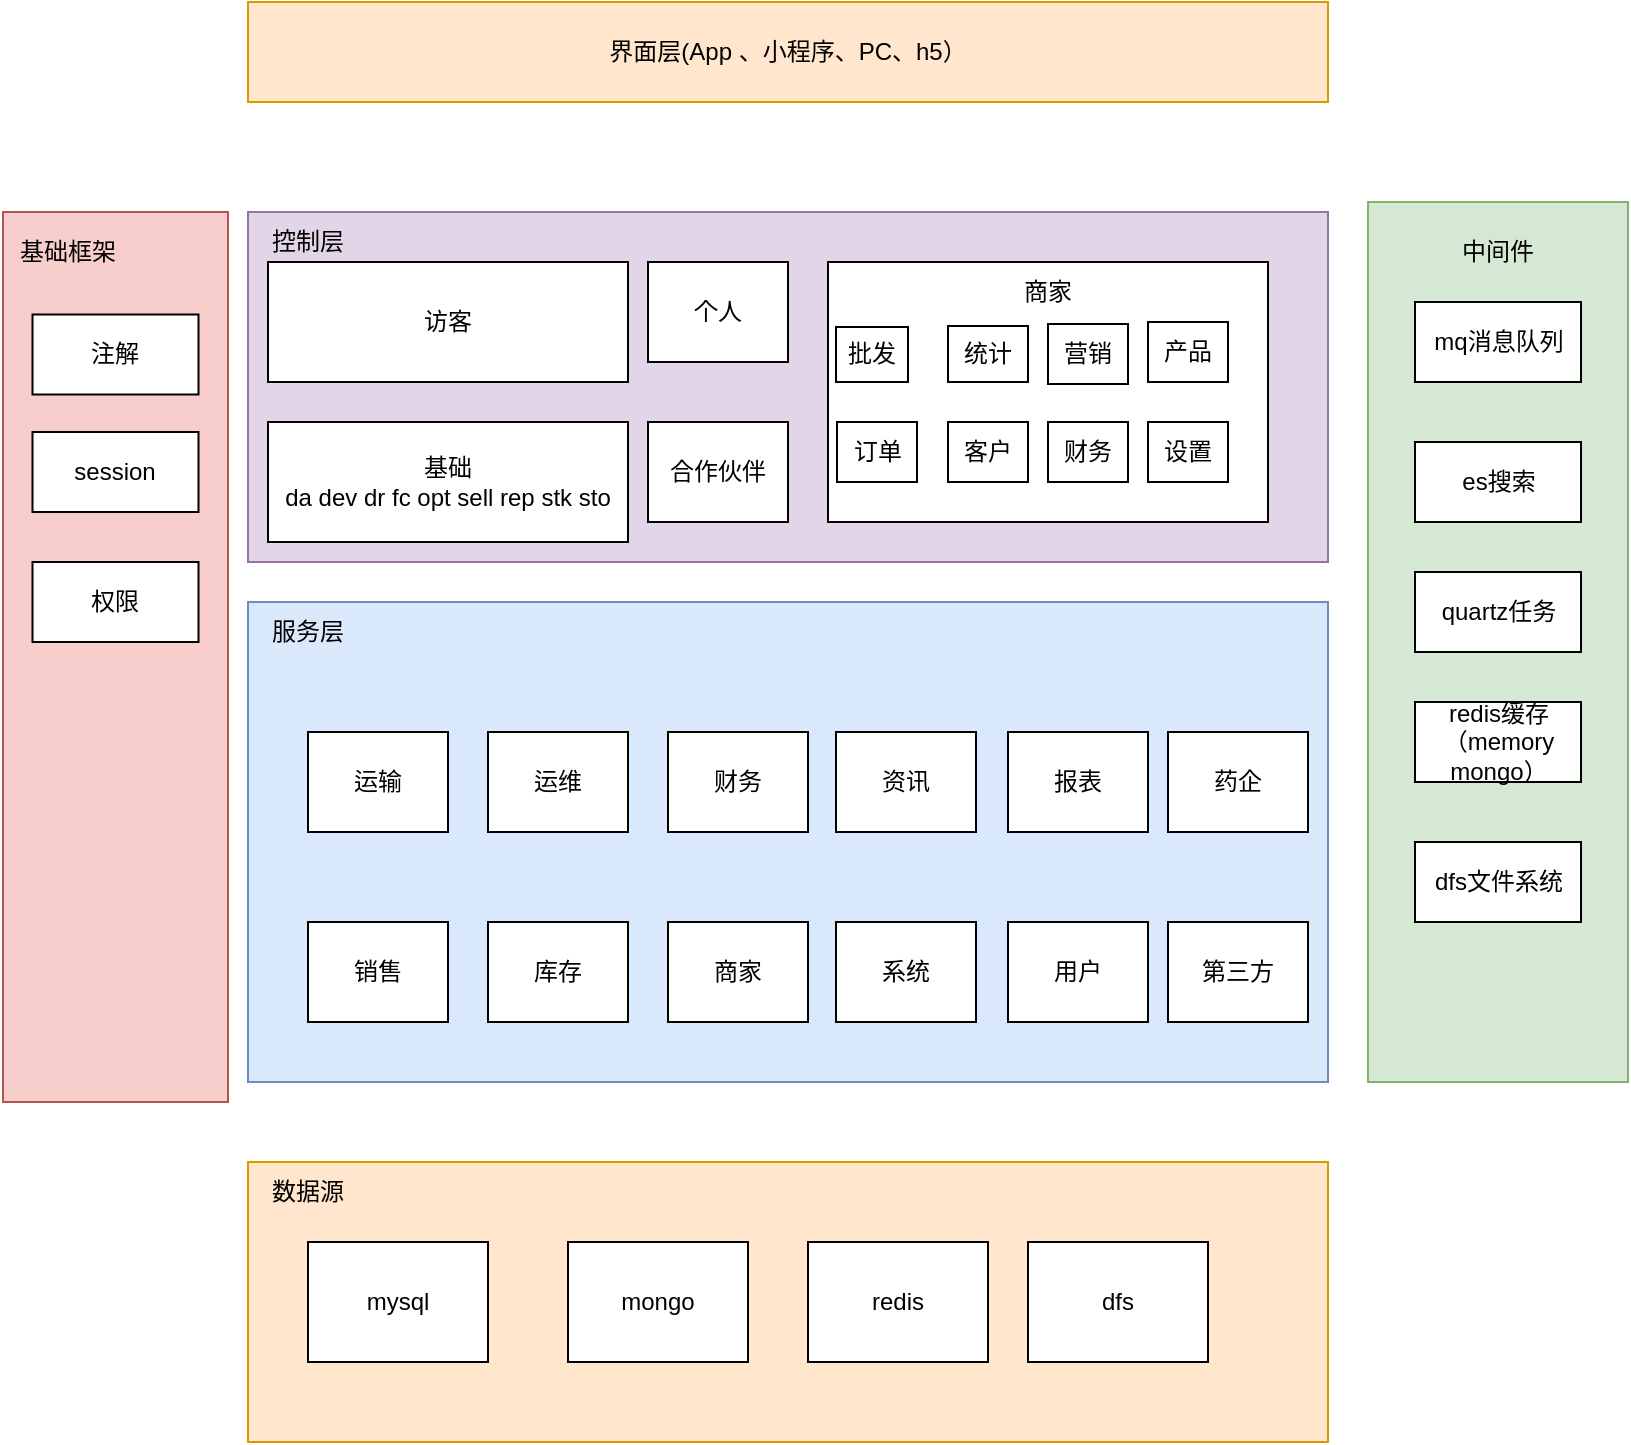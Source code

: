 <mxfile version="21.3.2" type="github">
  <diagram name="第 1 页" id="o9Ei0PC76Jg45LqllU9U">
    <mxGraphModel dx="1871" dy="731" grid="1" gridSize="10" guides="1" tooltips="1" connect="1" arrows="1" fold="1" page="1" pageScale="1" pageWidth="827" pageHeight="1169" math="0" shadow="0">
      <root>
        <mxCell id="0" />
        <mxCell id="1" parent="0" />
        <mxCell id="GNhCBHddAeiy44cL_EDV-12" value="" style="rounded=0;whiteSpace=wrap;html=1;rotation=90;fillColor=#f8cecc;strokeColor=#b85450;" vertex="1" parent="1">
          <mxGeometry x="-168.75" y="321.25" width="445" height="112.5" as="geometry" />
        </mxCell>
        <mxCell id="5oRvASKhfjeJxALJtjsc-1" value="界面层(App 、小程序、PC、h5）" style="rounded=0;whiteSpace=wrap;html=1;fillColor=#ffe6cc;strokeColor=#d79b00;" parent="1" vertex="1">
          <mxGeometry x="120" y="50" width="540" height="50" as="geometry" />
        </mxCell>
        <mxCell id="5oRvASKhfjeJxALJtjsc-2" value="" style="rounded=0;whiteSpace=wrap;html=1;fillColor=#d5e8d4;strokeColor=#82b366;" parent="1" vertex="1">
          <mxGeometry x="680" y="150" width="130" height="440" as="geometry" />
        </mxCell>
        <mxCell id="5oRvASKhfjeJxALJtjsc-3" value="中间件" style="text;html=1;strokeColor=none;fillColor=none;align=center;verticalAlign=middle;whiteSpace=wrap;rounded=0;" parent="1" vertex="1">
          <mxGeometry x="715" y="160" width="60" height="30" as="geometry" />
        </mxCell>
        <mxCell id="5oRvASKhfjeJxALJtjsc-4" value="mq消息队列" style="rounded=0;whiteSpace=wrap;html=1;" parent="1" vertex="1">
          <mxGeometry x="703.5" y="200" width="83" height="40" as="geometry" />
        </mxCell>
        <mxCell id="5oRvASKhfjeJxALJtjsc-5" value="es搜索" style="rounded=0;whiteSpace=wrap;html=1;" parent="1" vertex="1">
          <mxGeometry x="703.5" y="270" width="83" height="40" as="geometry" />
        </mxCell>
        <mxCell id="5oRvASKhfjeJxALJtjsc-6" value="quartz任务" style="rounded=0;whiteSpace=wrap;html=1;" parent="1" vertex="1">
          <mxGeometry x="703.5" y="335" width="83" height="40" as="geometry" />
        </mxCell>
        <mxCell id="5oRvASKhfjeJxALJtjsc-7" value="" style="rounded=0;whiteSpace=wrap;html=1;fillColor=#ffe6cc;strokeColor=#d79b00;" parent="1" vertex="1">
          <mxGeometry x="120" y="630" width="540" height="140" as="geometry" />
        </mxCell>
        <mxCell id="5oRvASKhfjeJxALJtjsc-8" value="mysql" style="rounded=0;whiteSpace=wrap;html=1;" parent="1" vertex="1">
          <mxGeometry x="150" y="670" width="90" height="60" as="geometry" />
        </mxCell>
        <mxCell id="5oRvASKhfjeJxALJtjsc-10" value="redis缓存（memory mongo）" style="rounded=0;whiteSpace=wrap;html=1;" parent="1" vertex="1">
          <mxGeometry x="703.5" y="400" width="83" height="40" as="geometry" />
        </mxCell>
        <mxCell id="5oRvASKhfjeJxALJtjsc-11" value="session" style="rounded=0;whiteSpace=wrap;html=1;" parent="1" vertex="1">
          <mxGeometry x="12.25" y="265" width="83" height="40" as="geometry" />
        </mxCell>
        <mxCell id="5oRvASKhfjeJxALJtjsc-12" value="mongo" style="rounded=0;whiteSpace=wrap;html=1;" parent="1" vertex="1">
          <mxGeometry x="280" y="670" width="90" height="60" as="geometry" />
        </mxCell>
        <mxCell id="5oRvASKhfjeJxALJtjsc-13" value="redis" style="rounded=0;whiteSpace=wrap;html=1;" parent="1" vertex="1">
          <mxGeometry x="400" y="670" width="90" height="60" as="geometry" />
        </mxCell>
        <mxCell id="5oRvASKhfjeJxALJtjsc-14" value="dfs文件系统" style="rounded=0;whiteSpace=wrap;html=1;" parent="1" vertex="1">
          <mxGeometry x="703.5" y="470" width="83" height="40" as="geometry" />
        </mxCell>
        <mxCell id="5oRvASKhfjeJxALJtjsc-15" value="数据源" style="text;html=1;strokeColor=none;fillColor=none;align=center;verticalAlign=middle;whiteSpace=wrap;rounded=0;" parent="1" vertex="1">
          <mxGeometry x="120" y="630" width="60" height="30" as="geometry" />
        </mxCell>
        <mxCell id="5oRvASKhfjeJxALJtjsc-16" value="dfs" style="rounded=0;whiteSpace=wrap;html=1;" parent="1" vertex="1">
          <mxGeometry x="510" y="670" width="90" height="60" as="geometry" />
        </mxCell>
        <mxCell id="5oRvASKhfjeJxALJtjsc-17" value="" style="rounded=0;whiteSpace=wrap;html=1;fillColor=#e1d5e7;strokeColor=#9673a6;" parent="1" vertex="1">
          <mxGeometry x="120" y="155" width="540" height="175" as="geometry" />
        </mxCell>
        <mxCell id="5oRvASKhfjeJxALJtjsc-18" value="" style="rounded=0;whiteSpace=wrap;html=1;fillColor=#dae8fc;strokeColor=#6c8ebf;" parent="1" vertex="1">
          <mxGeometry x="120" y="350" width="540" height="240" as="geometry" />
        </mxCell>
        <mxCell id="5oRvASKhfjeJxALJtjsc-19" value="服务层" style="text;html=1;strokeColor=none;fillColor=none;align=center;verticalAlign=middle;whiteSpace=wrap;rounded=0;" parent="1" vertex="1">
          <mxGeometry x="120" y="350" width="60" height="30" as="geometry" />
        </mxCell>
        <mxCell id="5oRvASKhfjeJxALJtjsc-20" value="运输" style="rounded=0;whiteSpace=wrap;html=1;" parent="1" vertex="1">
          <mxGeometry x="150" y="415" width="70" height="50" as="geometry" />
        </mxCell>
        <mxCell id="GNhCBHddAeiy44cL_EDV-1" value="运维" style="rounded=0;whiteSpace=wrap;html=1;" vertex="1" parent="1">
          <mxGeometry x="240" y="415" width="70" height="50" as="geometry" />
        </mxCell>
        <mxCell id="GNhCBHddAeiy44cL_EDV-2" value="财务" style="rounded=0;whiteSpace=wrap;html=1;" vertex="1" parent="1">
          <mxGeometry x="330" y="415" width="70" height="50" as="geometry" />
        </mxCell>
        <mxCell id="GNhCBHddAeiy44cL_EDV-3" value="资讯" style="rounded=0;whiteSpace=wrap;html=1;" vertex="1" parent="1">
          <mxGeometry x="414" y="415" width="70" height="50" as="geometry" />
        </mxCell>
        <mxCell id="GNhCBHddAeiy44cL_EDV-4" value="报表" style="rounded=0;whiteSpace=wrap;html=1;" vertex="1" parent="1">
          <mxGeometry x="500" y="415" width="70" height="50" as="geometry" />
        </mxCell>
        <mxCell id="GNhCBHddAeiy44cL_EDV-5" value="销售" style="rounded=0;whiteSpace=wrap;html=1;" vertex="1" parent="1">
          <mxGeometry x="150" y="510" width="70" height="50" as="geometry" />
        </mxCell>
        <mxCell id="GNhCBHddAeiy44cL_EDV-6" value="库存" style="rounded=0;whiteSpace=wrap;html=1;" vertex="1" parent="1">
          <mxGeometry x="240" y="510" width="70" height="50" as="geometry" />
        </mxCell>
        <mxCell id="GNhCBHddAeiy44cL_EDV-7" value="商家" style="rounded=0;whiteSpace=wrap;html=1;" vertex="1" parent="1">
          <mxGeometry x="330" y="510" width="70" height="50" as="geometry" />
        </mxCell>
        <mxCell id="GNhCBHddAeiy44cL_EDV-8" value="系统" style="rounded=0;whiteSpace=wrap;html=1;" vertex="1" parent="1">
          <mxGeometry x="414" y="510" width="70" height="50" as="geometry" />
        </mxCell>
        <mxCell id="GNhCBHddAeiy44cL_EDV-9" value="用户" style="rounded=0;whiteSpace=wrap;html=1;" vertex="1" parent="1">
          <mxGeometry x="500" y="510" width="70" height="50" as="geometry" />
        </mxCell>
        <mxCell id="GNhCBHddAeiy44cL_EDV-10" value="药企" style="rounded=0;whiteSpace=wrap;html=1;" vertex="1" parent="1">
          <mxGeometry x="580" y="415" width="70" height="50" as="geometry" />
        </mxCell>
        <mxCell id="GNhCBHddAeiy44cL_EDV-11" value="第三方" style="rounded=0;whiteSpace=wrap;html=1;" vertex="1" parent="1">
          <mxGeometry x="580" y="510" width="70" height="50" as="geometry" />
        </mxCell>
        <mxCell id="GNhCBHddAeiy44cL_EDV-14" value="控制层" style="text;html=1;strokeColor=none;fillColor=none;align=center;verticalAlign=middle;whiteSpace=wrap;rounded=0;" vertex="1" parent="1">
          <mxGeometry x="120" y="155" width="60" height="30" as="geometry" />
        </mxCell>
        <mxCell id="GNhCBHddAeiy44cL_EDV-15" value="访客" style="rounded=0;whiteSpace=wrap;html=1;" vertex="1" parent="1">
          <mxGeometry x="130" y="180" width="180" height="60" as="geometry" />
        </mxCell>
        <mxCell id="GNhCBHddAeiy44cL_EDV-16" value="合作伙伴" style="rounded=0;whiteSpace=wrap;html=1;" vertex="1" parent="1">
          <mxGeometry x="320" y="260" width="70" height="50" as="geometry" />
        </mxCell>
        <mxCell id="GNhCBHddAeiy44cL_EDV-17" value="个人" style="rounded=0;whiteSpace=wrap;html=1;" vertex="1" parent="1">
          <mxGeometry x="320" y="180" width="70" height="50" as="geometry" />
        </mxCell>
        <mxCell id="GNhCBHddAeiy44cL_EDV-18" value="" style="rounded=0;whiteSpace=wrap;html=1;" vertex="1" parent="1">
          <mxGeometry x="410" y="180" width="220" height="130" as="geometry" />
        </mxCell>
        <mxCell id="GNhCBHddAeiy44cL_EDV-19" value="批发" style="rounded=0;whiteSpace=wrap;html=1;strokeColor=default;" vertex="1" parent="1">
          <mxGeometry x="414" y="212.5" width="36" height="27.5" as="geometry" />
        </mxCell>
        <mxCell id="GNhCBHddAeiy44cL_EDV-20" value="设置" style="rounded=0;whiteSpace=wrap;html=1;" vertex="1" parent="1">
          <mxGeometry x="570" y="260" width="40" height="30" as="geometry" />
        </mxCell>
        <mxCell id="GNhCBHddAeiy44cL_EDV-22" value="统计" style="rounded=0;whiteSpace=wrap;html=1;" vertex="1" parent="1">
          <mxGeometry x="470" y="212" width="40" height="28" as="geometry" />
        </mxCell>
        <mxCell id="GNhCBHddAeiy44cL_EDV-23" value="营销" style="rounded=0;whiteSpace=wrap;html=1;" vertex="1" parent="1">
          <mxGeometry x="520" y="211" width="40" height="30" as="geometry" />
        </mxCell>
        <mxCell id="GNhCBHddAeiy44cL_EDV-25" value="商家" style="text;html=1;strokeColor=none;fillColor=none;align=center;verticalAlign=middle;whiteSpace=wrap;rounded=0;" vertex="1" parent="1">
          <mxGeometry x="490" y="180" width="60" height="30" as="geometry" />
        </mxCell>
        <mxCell id="GNhCBHddAeiy44cL_EDV-27" value="订单" style="rounded=0;whiteSpace=wrap;html=1;" vertex="1" parent="1">
          <mxGeometry x="414.5" y="260" width="40" height="30" as="geometry" />
        </mxCell>
        <mxCell id="GNhCBHddAeiy44cL_EDV-28" value="客户" style="rounded=0;whiteSpace=wrap;html=1;" vertex="1" parent="1">
          <mxGeometry x="470" y="260" width="40" height="30" as="geometry" />
        </mxCell>
        <mxCell id="GNhCBHddAeiy44cL_EDV-29" value="财务" style="rounded=0;whiteSpace=wrap;html=1;" vertex="1" parent="1">
          <mxGeometry x="520" y="260" width="40" height="30" as="geometry" />
        </mxCell>
        <mxCell id="GNhCBHddAeiy44cL_EDV-30" value="产品" style="rounded=0;whiteSpace=wrap;html=1;" vertex="1" parent="1">
          <mxGeometry x="570" y="210" width="40" height="30" as="geometry" />
        </mxCell>
        <mxCell id="GNhCBHddAeiy44cL_EDV-32" value="基础&lt;br&gt;da dev dr fc opt sell rep stk sto" style="rounded=0;whiteSpace=wrap;html=1;" vertex="1" parent="1">
          <mxGeometry x="130" y="260" width="180" height="60" as="geometry" />
        </mxCell>
        <mxCell id="GNhCBHddAeiy44cL_EDV-35" value="权限" style="rounded=0;whiteSpace=wrap;html=1;" vertex="1" parent="1">
          <mxGeometry x="12.25" y="330" width="83" height="40" as="geometry" />
        </mxCell>
        <mxCell id="GNhCBHddAeiy44cL_EDV-36" value="注解" style="rounded=0;whiteSpace=wrap;html=1;" vertex="1" parent="1">
          <mxGeometry x="12.25" y="206.25" width="83" height="40" as="geometry" />
        </mxCell>
        <mxCell id="GNhCBHddAeiy44cL_EDV-37" value="基础框架" style="text;html=1;strokeColor=none;fillColor=none;align=center;verticalAlign=middle;whiteSpace=wrap;rounded=0;" vertex="1" parent="1">
          <mxGeometry y="160" width="60" height="30" as="geometry" />
        </mxCell>
      </root>
    </mxGraphModel>
  </diagram>
</mxfile>
